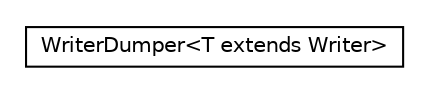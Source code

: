 #!/usr/local/bin/dot
#
# Class diagram 
# Generated by UMLGraph version 5.1 (http://www.umlgraph.org/)
#

digraph G {
	edge [fontname="Helvetica",fontsize=10,labelfontname="Helvetica",labelfontsize=10];
	node [fontname="Helvetica",fontsize=10,shape=plaintext];
	nodesep=0.25;
	ranksep=0.5;
	// com.gc.iotools.stream.writer.inspection.WriterDumper<T extends java.io.Writer>
	c325 [label=<<table title="com.gc.iotools.stream.writer.inspection.WriterDumper" border="0" cellborder="1" cellspacing="0" cellpadding="2" port="p" href="./WriterDumper.html">
		<tr><td><table border="0" cellspacing="0" cellpadding="1">
<tr><td align="center" balign="center"> WriterDumper&lt;T extends Writer&gt; </td></tr>
		</table></td></tr>
		</table>>, fontname="Helvetica", fontcolor="black", fontsize=10.0];
}

